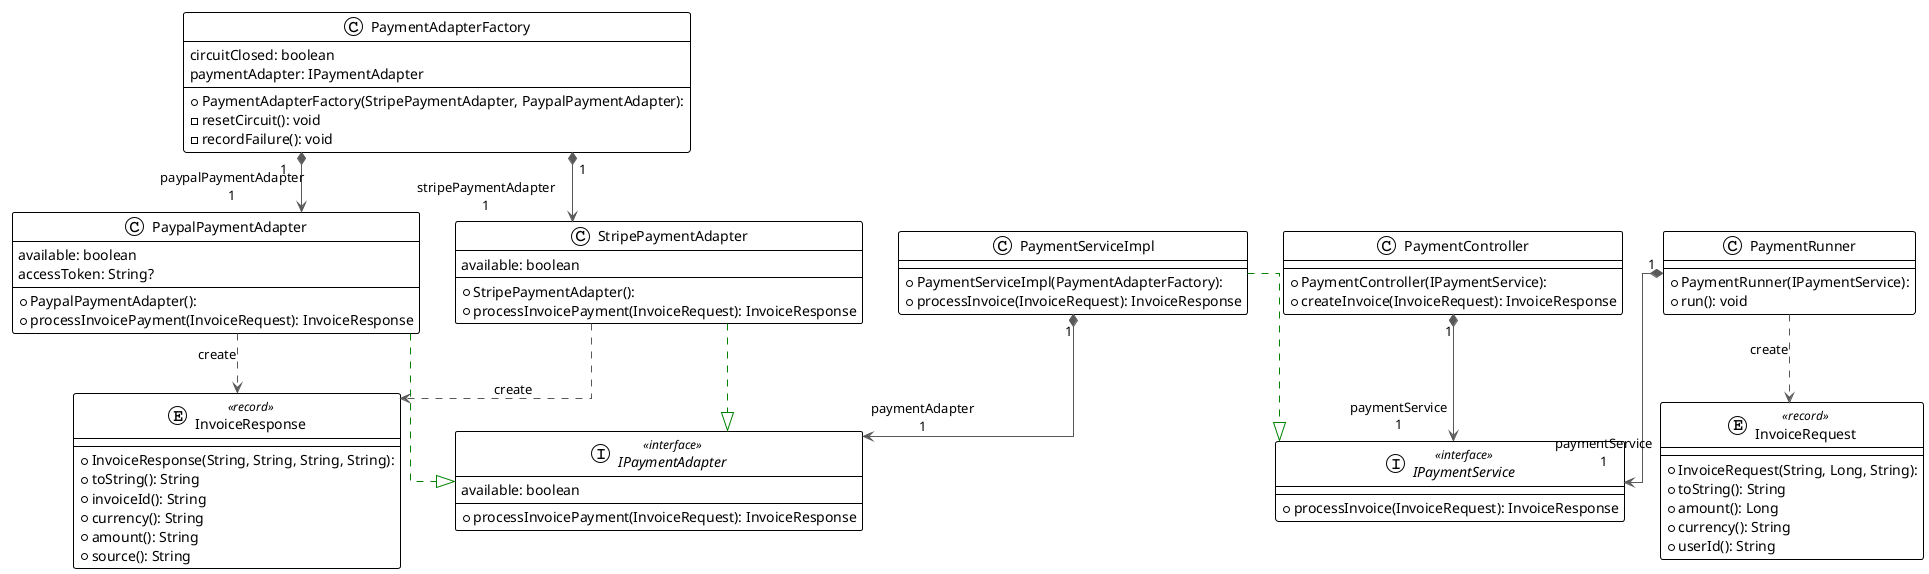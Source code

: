 @startuml

!theme plain
top to bottom direction
skinparam linetype ortho

interface IPaymentAdapter << interface >> {
  + processInvoicePayment(InvoiceRequest): InvoiceResponse
   available: boolean
}
interface IPaymentService << interface >> {
  + processInvoice(InvoiceRequest): InvoiceResponse
}
entity InvoiceRequest << record >> {
  + InvoiceRequest(String, Long, String): 
  + toString(): String
  + amount(): Long
  + currency(): String
  + userId(): String
}
entity InvoiceResponse << record >> {
  + InvoiceResponse(String, String, String, String): 
  + toString(): String
  + invoiceId(): String
  + currency(): String
  + amount(): String
  + source(): String
}
class PaymentAdapterFactory {
  + PaymentAdapterFactory(StripePaymentAdapter, PaypalPaymentAdapter): 
  - resetCircuit(): void
  - recordFailure(): void
   circuitClosed: boolean
   paymentAdapter: IPaymentAdapter
}
class PaymentController {
  + PaymentController(IPaymentService): 
  + createInvoice(InvoiceRequest): InvoiceResponse
}
class PaymentRunner {
  + PaymentRunner(IPaymentService): 
  + run(): void
}
class PaymentServiceImpl {
  + PaymentServiceImpl(PaymentAdapterFactory): 
  + processInvoice(InvoiceRequest): InvoiceResponse
}
class PaypalPaymentAdapter {
  + PaypalPaymentAdapter(): 
  + processInvoicePayment(InvoiceRequest): InvoiceResponse
   available: boolean
   accessToken: String?
}
class StripePaymentAdapter {
  + StripePaymentAdapter(): 
  + processInvoicePayment(InvoiceRequest): InvoiceResponse
   available: boolean
}

PaymentAdapterFactory "1" *-[#595959,plain]-> "paypalPaymentAdapter\n1" PaypalPaymentAdapter  
PaymentAdapterFactory "1" *-[#595959,plain]-> "stripePaymentAdapter\n1" StripePaymentAdapter  
PaymentController     "1" *-[#595959,plain]-> "paymentService\n1" IPaymentService       
PaymentRunner         "1" *-[#595959,plain]-> "paymentService\n1" IPaymentService       
PaymentRunner          -[#595959,dashed]->  InvoiceRequest        : "«create»"
PaymentServiceImpl    "1" *-[#595959,plain]-> "paymentAdapter\n1" IPaymentAdapter       
PaymentServiceImpl     -[#008200,dashed]-^  IPaymentService       
PaypalPaymentAdapter   -[#008200,dashed]-^  IPaymentAdapter       
PaypalPaymentAdapter   -[#595959,dashed]->  InvoiceResponse       : "«create»"
StripePaymentAdapter   -[#008200,dashed]-^  IPaymentAdapter       
StripePaymentAdapter   -[#595959,dashed]->  InvoiceResponse       : "«create»"
@enduml
